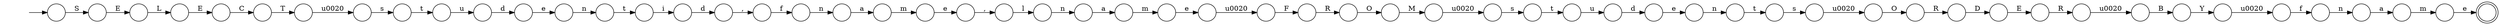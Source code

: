 digraph Automaton {
  rankdir = LR;
  0 [shape=circle,label=""];
  0 -> 43 [label="s"]
  1 [shape=circle,label=""];
  1 -> 50 [label="\u0020"]
  2 [shape=circle,label=""];
  2 -> 39 [label="i"]
  3 [shape=circle,label=""];
  3 -> 32 [label=","]
  4 [shape=circle,label=""];
  4 -> 36 [label="e"]
  5 [shape=circle,label=""];
  5 -> 0 [label="\u0020"]
  6 [shape=circle,label=""];
  6 -> 2 [label="t"]
  7 [shape=circle,label=""];
  7 -> 44 [label="f"]
  8 [shape=circle,label=""];
  8 -> 42 [label="u"]
  9 [shape=circle,label=""];
  9 -> 12 [label="L"]
  10 [shape=circle,label=""];
  10 -> 51 [label="n"]
  11 [shape=circle,label=""];
  11 -> 26 [label="Y"]
  12 [shape=circle,label=""];
  12 -> 25 [label="E"]
  13 [shape=circle,label=""];
  13 -> 53 [label="a"]
  14 [shape=circle,label=""];
  14 -> 45 [label="l"]
  15 [shape=circle,label=""];
  15 -> 40 [label="R"]
  16 [shape=circle,label=""];
  16 -> 28 [label="e"]
  17 [shape=circle,label=""];
  17 -> 8 [label="t"]
  18 [shape=circle,label=""];
  initial [shape=plaintext,label=""];
  initial -> 18
  18 -> 48 [label="S"]
  19 [shape=circle,label=""];
  19 -> 6 [label="n"]
  20 [shape=circle,label=""];
  20 -> 56 [label="\u0020"]
  21 [shape=circle,label=""];
  21 -> 20 [label="M"]
  22 [shape=circle,label=""];
  22 -> 49 [label="\u0020"]
  23 [shape=circle,label=""];
  23 -> 41 [label="d"]
  24 [shape=circle,label=""];
  24 -> 54 [label="D"]
  25 [shape=circle,label=""];
  25 -> 46 [label="C"]
  26 [shape=circle,label=""];
  26 -> 7 [label="\u0020"]
  27 [shape=circle,label=""];
  27 -> 30 [label="m"]
  28 [shape=circle,label=""];
  28 -> 33 [label="n"]
  29 [shape=circle,label=""];
  29 -> 37 [label="\u0020"]
  30 [shape=circle,label=""];
  30 -> 22 [label="e"]
  31 [shape=doublecircle,label=""];
  32 [shape=circle,label=""];
  32 -> 10 [label="f"]
  33 [shape=circle,label=""];
  33 -> 38 [label="t"]
  34 [shape=circle,label=""];
  34 -> 4 [label="m"]
  35 [shape=circle,label=""];
  35 -> 27 [label="a"]
  36 [shape=circle,label=""];
  36 -> 14 [label=","]
  37 [shape=circle,label=""];
  37 -> 55 [label="O"]
  38 [shape=circle,label=""];
  38 -> 29 [label="s"]
  39 [shape=circle,label=""];
  39 -> 3 [label="d"]
  40 [shape=circle,label=""];
  40 -> 21 [label="O"]
  41 [shape=circle,label=""];
  41 -> 19 [label="e"]
  42 [shape=circle,label=""];
  42 -> 16 [label="d"]
  43 [shape=circle,label=""];
  43 -> 57 [label="t"]
  44 [shape=circle,label=""];
  44 -> 13 [label="n"]
  45 [shape=circle,label=""];
  45 -> 35 [label="n"]
  46 [shape=circle,label=""];
  46 -> 5 [label="T"]
  47 [shape=circle,label=""];
  47 -> 31 [label="e"]
  48 [shape=circle,label=""];
  48 -> 9 [label="E"]
  49 [shape=circle,label=""];
  49 -> 15 [label="F"]
  50 [shape=circle,label=""];
  50 -> 11 [label="B"]
  51 [shape=circle,label=""];
  51 -> 34 [label="a"]
  52 [shape=circle,label=""];
  52 -> 1 [label="R"]
  53 [shape=circle,label=""];
  53 -> 47 [label="m"]
  54 [shape=circle,label=""];
  54 -> 52 [label="E"]
  55 [shape=circle,label=""];
  55 -> 24 [label="R"]
  56 [shape=circle,label=""];
  56 -> 17 [label="s"]
  57 [shape=circle,label=""];
  57 -> 23 [label="u"]
}
